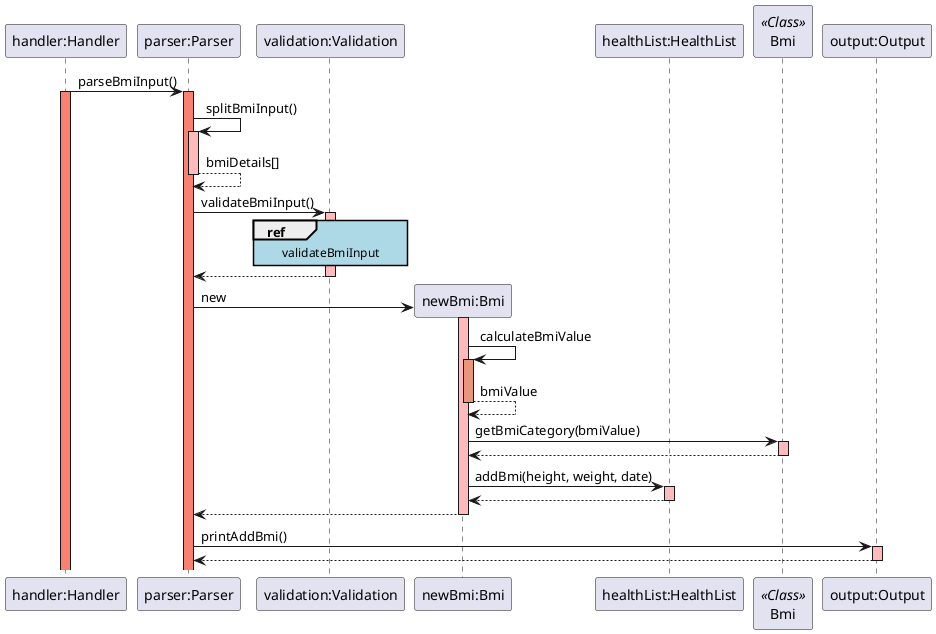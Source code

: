 @startuml

skinparam sequenceReferenceBackgroundColor lightblue
participant "handler:Handler" as Handler
participant "parser:Parser" as Parser
participant "validation:Validation" as Validation
participant "newBmi:Bmi" as NBmi
participant "healthList:HealthList" as HealthList
participant "Bmi" as Bmi << Class>>
participant "output:Output" as Output

Handler -> Parser: parseBmiInput()
activate Handler #salmon
activate Parser #salmon

Parser -> Parser: splitBmiInput()
activate Parser #FFBBBB
Parser --> Parser: bmiDetails[]
deactivate Parser #FFBBBB

Parser -> Validation: validateBmiInput()
activate Validation #FFBBBB
ref over Validation: validateBmiInput
Validation --> Parser:
deactivate Validation

Parser -> NBmi **: new
activate NBmi #FFBBBB
NBmi -> NBmi: calculateBmiValue
activate NBmi #DarkSalmon
NBmi --> NBmi: bmiValue
deactivate NBmi #DarkSalmon

NBmi -> Bmi: getBmiCategory(bmiValue)
activate Bmi #FFBBBB
Bmi --> NBmi:
deactivate Bmi #FFBBBB

NBmi -> HealthList: addBmi(height, weight, date)
activate HealthList #FFBBBB
HealthList --> NBmi:
deactivate HealthList #FFBBBB

NBmi --> Parser:
deactivate NBmi #FFBBBB

Parser -> Output: printAddBmi()
activate Output #FFBBBB
Output --> Parser:
deactivate Output #FFBBBB

@enduml